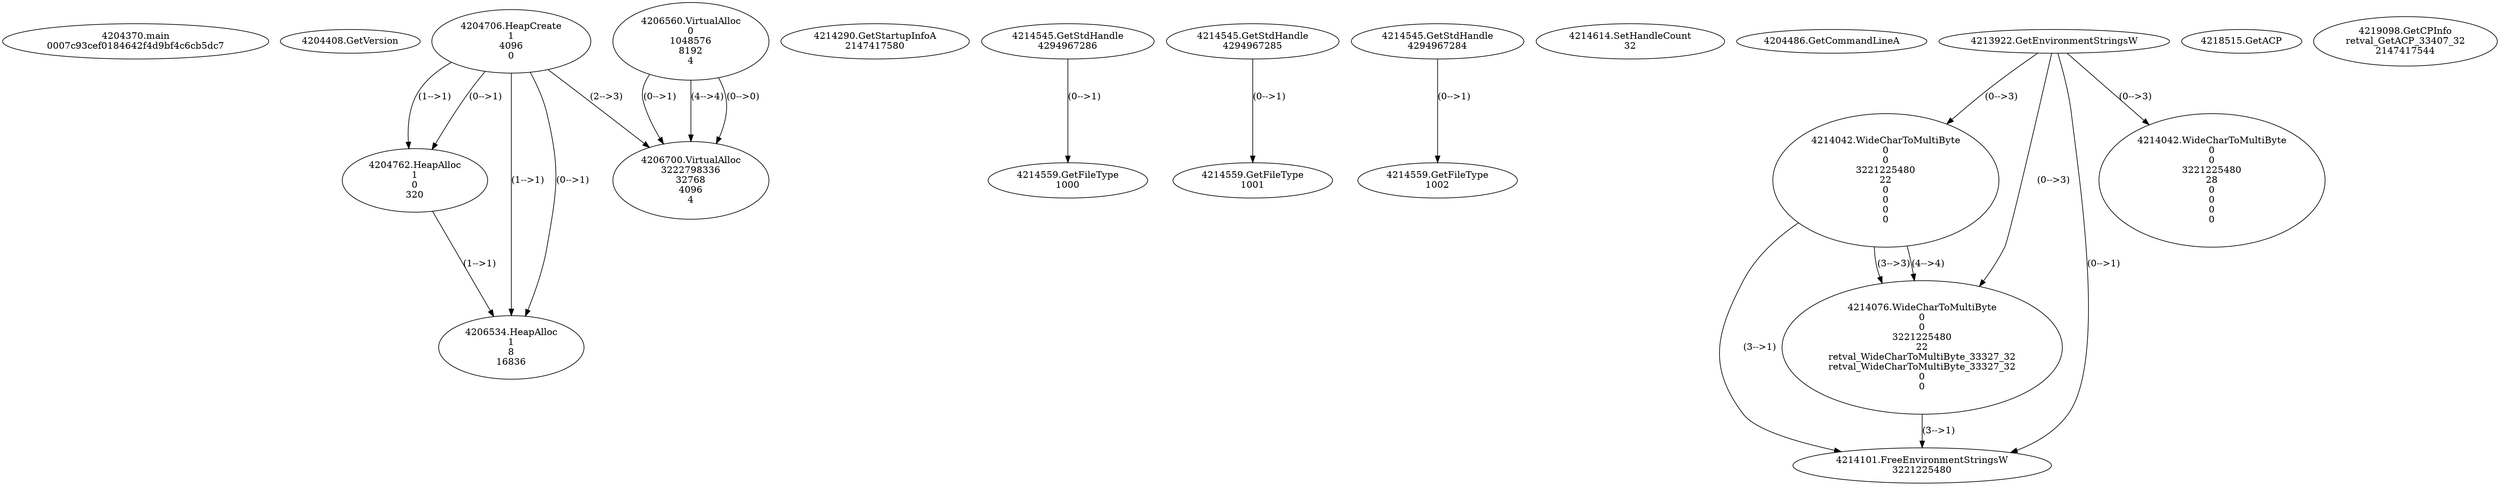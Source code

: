 // Global SCDG with merge call
digraph {
	0 [label="4204370.main
0007c93cef0184642f4d9bf4c6cb5dc7"]
	1 [label="4204408.GetVersion
"]
	2 [label="4204706.HeapCreate
1
4096
0"]
	3 [label="4204762.HeapAlloc
1
0
320"]
	2 -> 3 [label="(1-->1)"]
	2 -> 3 [label="(0-->1)"]
	4 [label="4206534.HeapAlloc
1
8
16836"]
	2 -> 4 [label="(1-->1)"]
	2 -> 4 [label="(0-->1)"]
	3 -> 4 [label="(1-->1)"]
	5 [label="4206560.VirtualAlloc
0
1048576
8192
4"]
	6 [label="4206700.VirtualAlloc
3222798336
32768
4096
4"]
	5 -> 6 [label="(0-->1)"]
	2 -> 6 [label="(2-->3)"]
	5 -> 6 [label="(4-->4)"]
	5 -> 6 [label="(0-->0)"]
	7 [label="4214290.GetStartupInfoA
2147417580"]
	8 [label="4214545.GetStdHandle
4294967286"]
	9 [label="4214559.GetFileType
1000"]
	8 -> 9 [label="(0-->1)"]
	10 [label="4214545.GetStdHandle
4294967285"]
	11 [label="4214559.GetFileType
1001"]
	10 -> 11 [label="(0-->1)"]
	12 [label="4214545.GetStdHandle
4294967284"]
	13 [label="4214559.GetFileType
1002"]
	12 -> 13 [label="(0-->1)"]
	14 [label="4214614.SetHandleCount
32"]
	15 [label="4204486.GetCommandLineA
"]
	16 [label="4213922.GetEnvironmentStringsW
"]
	17 [label="4214042.WideCharToMultiByte
0
0
3221225480
22
0
0
0
0"]
	16 -> 17 [label="(0-->3)"]
	18 [label="4214076.WideCharToMultiByte
0
0
3221225480
22
retval_WideCharToMultiByte_33327_32
retval_WideCharToMultiByte_33327_32
0
0"]
	16 -> 18 [label="(0-->3)"]
	17 -> 18 [label="(3-->3)"]
	17 -> 18 [label="(4-->4)"]
	19 [label="4214101.FreeEnvironmentStringsW
3221225480"]
	16 -> 19 [label="(0-->1)"]
	17 -> 19 [label="(3-->1)"]
	18 -> 19 [label="(3-->1)"]
	20 [label="4218515.GetACP
"]
	21 [label="4214042.WideCharToMultiByte
0
0
3221225480
28
0
0
0
0"]
	16 -> 21 [label="(0-->3)"]
	22 [label="4219098.GetCPInfo
retval_GetACP_33407_32
2147417544"]
}
